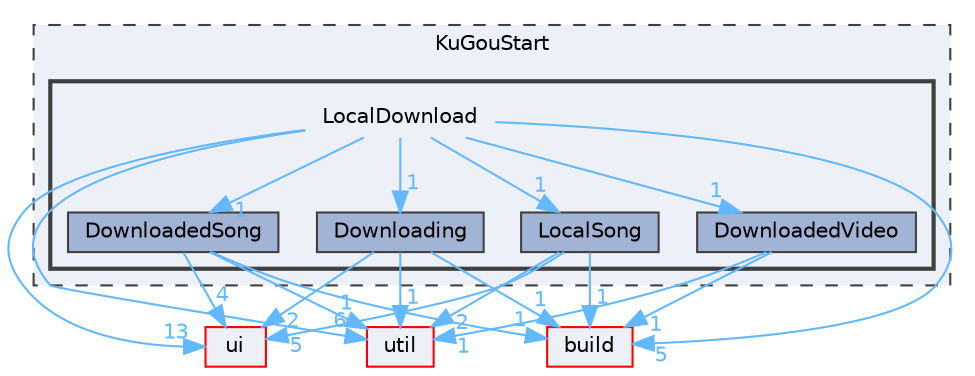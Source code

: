 digraph "LocalDownload"
{
 // LATEX_PDF_SIZE
  bgcolor="transparent";
  edge [fontname=Helvetica,fontsize=10,labelfontname=Helvetica,labelfontsize=10];
  node [fontname=Helvetica,fontsize=10,shape=box,height=0.2,width=0.4];
  compound=true
  subgraph clusterdir_e60601b218beddc6af0778ac41ea9cb2 {
    graph [ bgcolor="#edf0f7", pencolor="grey25", label="KuGouStart", fontname=Helvetica,fontsize=10 style="filled,dashed", URL="dir_e60601b218beddc6af0778ac41ea9cb2.html",tooltip=""]
  subgraph clusterdir_4903e9fdd90aaa64abf2216a2ba9b10e {
    graph [ bgcolor="#edf0f7", pencolor="grey25", label="", fontname=Helvetica,fontsize=10 style="filled,bold", URL="dir_4903e9fdd90aaa64abf2216a2ba9b10e.html",tooltip=""]
    dir_4903e9fdd90aaa64abf2216a2ba9b10e [shape=plaintext, label="LocalDownload"];
  dir_6b8dabc03eab368d79353e5ba1ee0fe9 [label="DownloadedSong", fillcolor="#a2b4d6", color="grey25", style="filled", URL="dir_6b8dabc03eab368d79353e5ba1ee0fe9.html",tooltip=""];
  dir_806242eaaedd746fe7228a20c71dbbe4 [label="DownloadedVideo", fillcolor="#a2b4d6", color="grey25", style="filled", URL="dir_806242eaaedd746fe7228a20c71dbbe4.html",tooltip=""];
  dir_160004fc9fe6095be190bae415f51bfe [label="Downloading", fillcolor="#a2b4d6", color="grey25", style="filled", URL="dir_160004fc9fe6095be190bae415f51bfe.html",tooltip=""];
  dir_79c127b7d31c03f48d8e3a6cdf4b9e90 [label="LocalSong", fillcolor="#a2b4d6", color="grey25", style="filled", URL="dir_79c127b7d31c03f48d8e3a6cdf4b9e90.html",tooltip=""];
  }
  }
  dir_1788f8309b1a812dcb800a185471cf6c [label="ui", fillcolor="#edf0f7", color="red", style="filled", URL="dir_1788f8309b1a812dcb800a185471cf6c.html",tooltip=""];
  dir_23ec12649285f9fabf3a6b7380226c28 [label="util", fillcolor="#edf0f7", color="red", style="filled", URL="dir_23ec12649285f9fabf3a6b7380226c28.html",tooltip=""];
  dir_4fef79e7177ba769987a8da36c892c5f [label="build", fillcolor="#edf0f7", color="red", style="filled", URL="dir_4fef79e7177ba769987a8da36c892c5f.html",tooltip=""];
  dir_4903e9fdd90aaa64abf2216a2ba9b10e->dir_160004fc9fe6095be190bae415f51bfe [headlabel="1", labeldistance=1.5 headhref="dir_000192_000066.html" href="dir_000192_000066.html" color="steelblue1" fontcolor="steelblue1"];
  dir_4903e9fdd90aaa64abf2216a2ba9b10e->dir_1788f8309b1a812dcb800a185471cf6c [headlabel="13", labeldistance=1.5 headhref="dir_000192_000351.html" href="dir_000192_000351.html" color="steelblue1" fontcolor="steelblue1"];
  dir_4903e9fdd90aaa64abf2216a2ba9b10e->dir_23ec12649285f9fabf3a6b7380226c28 [headlabel="6", labeldistance=1.5 headhref="dir_000192_000357.html" href="dir_000192_000357.html" color="steelblue1" fontcolor="steelblue1"];
  dir_4903e9fdd90aaa64abf2216a2ba9b10e->dir_4fef79e7177ba769987a8da36c892c5f [headlabel="5", labeldistance=1.5 headhref="dir_000192_000041.html" href="dir_000192_000041.html" color="steelblue1" fontcolor="steelblue1"];
  dir_4903e9fdd90aaa64abf2216a2ba9b10e->dir_6b8dabc03eab368d79353e5ba1ee0fe9 [headlabel="1", labeldistance=1.5 headhref="dir_000192_000063.html" href="dir_000192_000063.html" color="steelblue1" fontcolor="steelblue1"];
  dir_4903e9fdd90aaa64abf2216a2ba9b10e->dir_79c127b7d31c03f48d8e3a6cdf4b9e90 [headlabel="1", labeldistance=1.5 headhref="dir_000192_000194.html" href="dir_000192_000194.html" color="steelblue1" fontcolor="steelblue1"];
  dir_4903e9fdd90aaa64abf2216a2ba9b10e->dir_806242eaaedd746fe7228a20c71dbbe4 [headlabel="1", labeldistance=1.5 headhref="dir_000192_000064.html" href="dir_000192_000064.html" color="steelblue1" fontcolor="steelblue1"];
  dir_6b8dabc03eab368d79353e5ba1ee0fe9->dir_1788f8309b1a812dcb800a185471cf6c [headlabel="4", labeldistance=1.5 headhref="dir_000063_000351.html" href="dir_000063_000351.html" color="steelblue1" fontcolor="steelblue1"];
  dir_6b8dabc03eab368d79353e5ba1ee0fe9->dir_23ec12649285f9fabf3a6b7380226c28 [headlabel="1", labeldistance=1.5 headhref="dir_000063_000357.html" href="dir_000063_000357.html" color="steelblue1" fontcolor="steelblue1"];
  dir_6b8dabc03eab368d79353e5ba1ee0fe9->dir_4fef79e7177ba769987a8da36c892c5f [headlabel="1", labeldistance=1.5 headhref="dir_000063_000041.html" href="dir_000063_000041.html" color="steelblue1" fontcolor="steelblue1"];
  dir_806242eaaedd746fe7228a20c71dbbe4->dir_23ec12649285f9fabf3a6b7380226c28 [headlabel="1", labeldistance=1.5 headhref="dir_000064_000357.html" href="dir_000064_000357.html" color="steelblue1" fontcolor="steelblue1"];
  dir_806242eaaedd746fe7228a20c71dbbe4->dir_4fef79e7177ba769987a8da36c892c5f [headlabel="1", labeldistance=1.5 headhref="dir_000064_000041.html" href="dir_000064_000041.html" color="steelblue1" fontcolor="steelblue1"];
  dir_160004fc9fe6095be190bae415f51bfe->dir_1788f8309b1a812dcb800a185471cf6c [headlabel="2", labeldistance=1.5 headhref="dir_000066_000351.html" href="dir_000066_000351.html" color="steelblue1" fontcolor="steelblue1"];
  dir_160004fc9fe6095be190bae415f51bfe->dir_23ec12649285f9fabf3a6b7380226c28 [headlabel="1", labeldistance=1.5 headhref="dir_000066_000357.html" href="dir_000066_000357.html" color="steelblue1" fontcolor="steelblue1"];
  dir_160004fc9fe6095be190bae415f51bfe->dir_4fef79e7177ba769987a8da36c892c5f [headlabel="1", labeldistance=1.5 headhref="dir_000066_000041.html" href="dir_000066_000041.html" color="steelblue1" fontcolor="steelblue1"];
  dir_79c127b7d31c03f48d8e3a6cdf4b9e90->dir_1788f8309b1a812dcb800a185471cf6c [headlabel="5", labeldistance=1.5 headhref="dir_000194_000351.html" href="dir_000194_000351.html" color="steelblue1" fontcolor="steelblue1"];
  dir_79c127b7d31c03f48d8e3a6cdf4b9e90->dir_23ec12649285f9fabf3a6b7380226c28 [headlabel="2", labeldistance=1.5 headhref="dir_000194_000357.html" href="dir_000194_000357.html" color="steelblue1" fontcolor="steelblue1"];
  dir_79c127b7d31c03f48d8e3a6cdf4b9e90->dir_4fef79e7177ba769987a8da36c892c5f [headlabel="1", labeldistance=1.5 headhref="dir_000194_000041.html" href="dir_000194_000041.html" color="steelblue1" fontcolor="steelblue1"];
}
